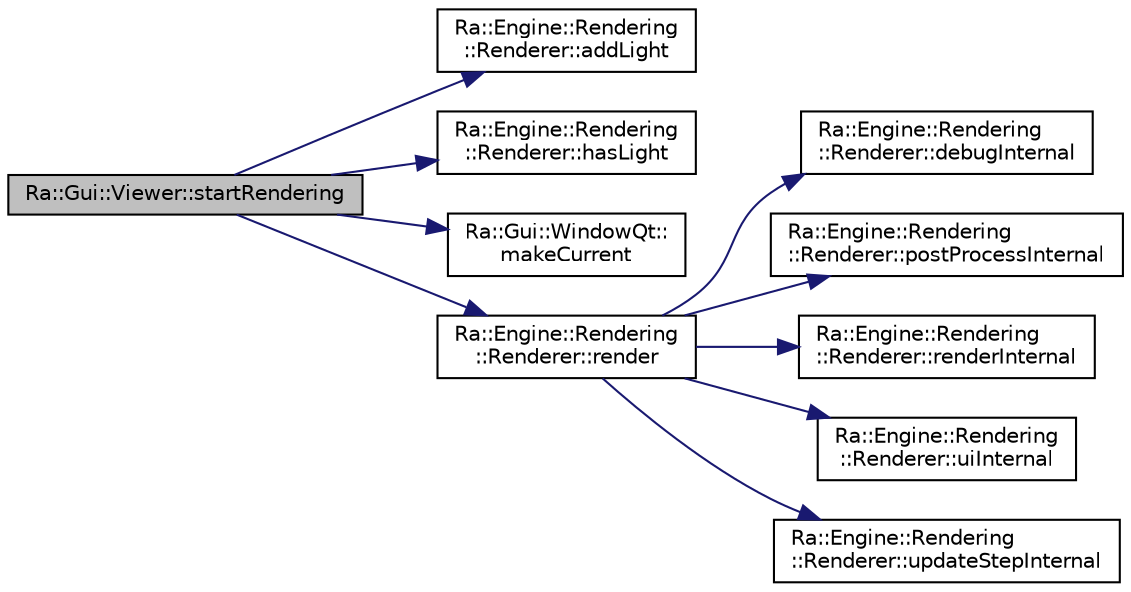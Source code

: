 digraph "Ra::Gui::Viewer::startRendering"
{
 // INTERACTIVE_SVG=YES
 // LATEX_PDF_SIZE
  edge [fontname="Helvetica",fontsize="10",labelfontname="Helvetica",labelfontsize="10"];
  node [fontname="Helvetica",fontsize="10",shape=record];
  rankdir="LR";
  Node1 [label="Ra::Gui::Viewer::startRendering",height=0.2,width=0.4,color="black", fillcolor="grey75", style="filled", fontcolor="black",tooltip="Start rendering (potentially asynchronously in a separate thread)"];
  Node1 -> Node2 [color="midnightblue",fontsize="10",style="solid",fontname="Helvetica"];
  Node2 [label="Ra::Engine::Rendering\l::Renderer::addLight",height=0.2,width=0.4,color="black", fillcolor="white", style="filled",URL="$classRa_1_1Engine_1_1Rendering_1_1Renderer.html#a5c448956bee4797f190a4a4b9da4f05c",tooltip=" "];
  Node1 -> Node3 [color="midnightblue",fontsize="10",style="solid",fontname="Helvetica"];
  Node3 [label="Ra::Engine::Rendering\l::Renderer::hasLight",height=0.2,width=0.4,color="black", fillcolor="white", style="filled",URL="$classRa_1_1Engine_1_1Rendering_1_1Renderer.html#a4bce4a0e7b0c92d787bfbc4f3589c973",tooltip="Tell if the renderer has an usable light."];
  Node1 -> Node4 [color="midnightblue",fontsize="10",style="solid",fontname="Helvetica"];
  Node4 [label="Ra::Gui::WindowQt::\lmakeCurrent",height=0.2,width=0.4,color="black", fillcolor="white", style="filled",URL="$classRa_1_1Gui_1_1WindowQt.html#a78476baacd2df24a260f604d02c8ddc4",tooltip=" "];
  Node1 -> Node5 [color="midnightblue",fontsize="10",style="solid",fontname="Helvetica"];
  Node5 [label="Ra::Engine::Rendering\l::Renderer::render",height=0.2,width=0.4,color="black", fillcolor="white", style="filled",URL="$classRa_1_1Engine_1_1Rendering_1_1Renderer.html#a027cf22a1f9f48ea9f7dd7fae7108856",tooltip="Tell the renderer it needs to render. This method does the following steps :"];
  Node5 -> Node6 [color="midnightblue",fontsize="10",style="solid",fontname="Helvetica"];
  Node6 [label="Ra::Engine::Rendering\l::Renderer::debugInternal",height=0.2,width=0.4,color="black", fillcolor="white", style="filled",URL="$classRa_1_1Engine_1_1Rendering_1_1Renderer.html#a30c9f288f2ac8406c804c55b2623e348",tooltip="Add the debug layer with useful informations."];
  Node5 -> Node7 [color="midnightblue",fontsize="10",style="solid",fontname="Helvetica"];
  Node7 [label="Ra::Engine::Rendering\l::Renderer::postProcessInternal",height=0.2,width=0.4,color="black", fillcolor="white", style="filled",URL="$classRa_1_1Engine_1_1Rendering_1_1Renderer.html#a5fc9b2cb6c8fb0a7d1a7640a2ddc31b6",tooltip="Do all post processing stuff. If you override this method, be careful to fill."];
  Node5 -> Node8 [color="midnightblue",fontsize="10",style="solid",fontname="Helvetica"];
  Node8 [label="Ra::Engine::Rendering\l::Renderer::renderInternal",height=0.2,width=0.4,color="black", fillcolor="white", style="filled",URL="$classRa_1_1Engine_1_1Rendering_1_1Renderer.html#afe2f99ba86df2575f32a79d3d01d8d2f",tooltip="All the scene rendering magics basically happens here."];
  Node5 -> Node9 [color="midnightblue",fontsize="10",style="solid",fontname="Helvetica"];
  Node9 [label="Ra::Engine::Rendering\l::Renderer::uiInternal",height=0.2,width=0.4,color="black", fillcolor="white", style="filled",URL="$classRa_1_1Engine_1_1Rendering_1_1Renderer.html#abad46a9149c0d4578327325450b2472e",tooltip="Draw the UI data."];
  Node5 -> Node10 [color="midnightblue",fontsize="10",style="solid",fontname="Helvetica"];
  Node10 [label="Ra::Engine::Rendering\l::Renderer::updateStepInternal",height=0.2,width=0.4,color="black", fillcolor="white", style="filled",URL="$classRa_1_1Engine_1_1Rendering_1_1Renderer.html#ac3f6b287470f899b6aa9306b82249765",tooltip=" "];
}
